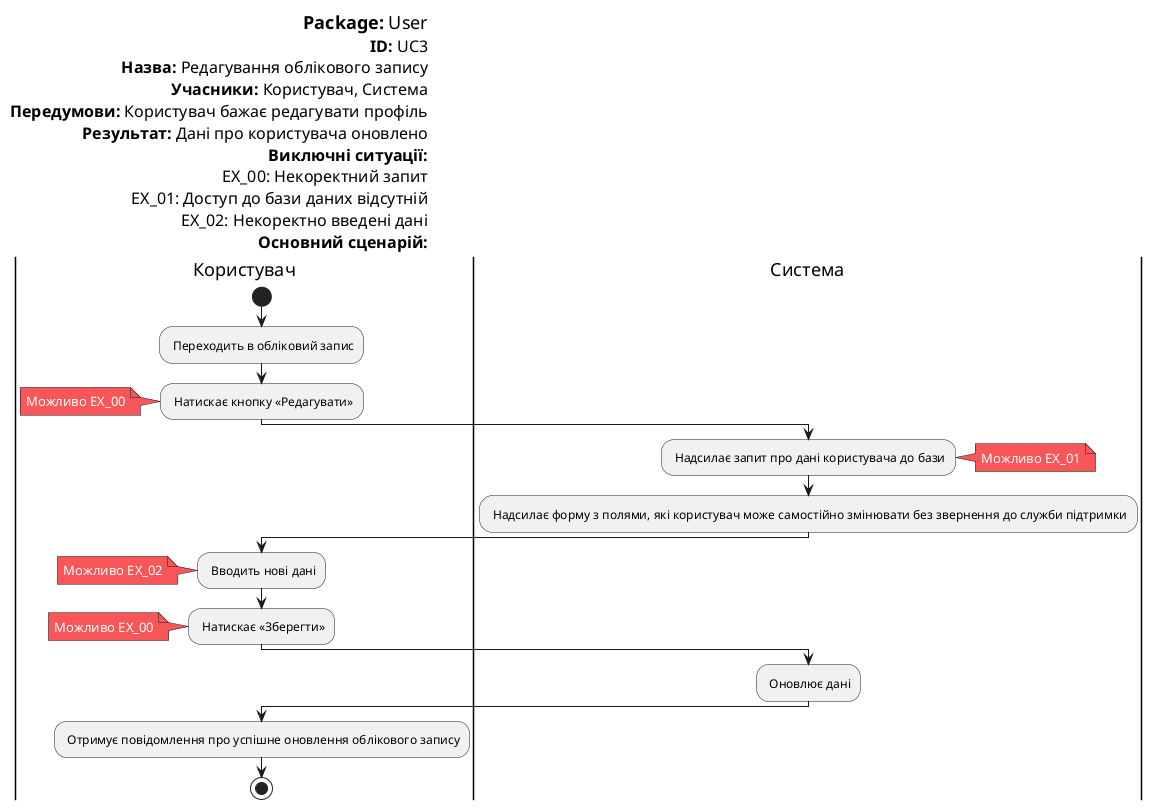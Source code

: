 @startuml 

left header
<font color=000 size=18><b>Package:</b> User
<font color=000 size=16><b>ID:</b> UC3
<font color=000 size=16><b>Назва:</b> Редагування облікового запису
<font color=000 size=16><b>Учасники:</b> Користувач, Система
<font color=000 size=16><b>Передумови:</b> Користувач бажає редагувати профіль
<font color=000 size=16><b>Результат:</b> Дані про користувача оновлено
<font color=000 size=16><b>Виключні ситуації:</b>
<font color=000 size=16>EX_00: Некоректний запит
<font color=000 size=16>EX_01: Доступ до бази даних відсутній
<font color=000 size=16>EX_02: Некоректно введені дані
<font color=000 size=16><b>Основний сценарій:</b>
end header

skinparam	shadowing false
skinparam Note {
	BackgroundColor #f85658
	FontColor #ffffff
}

|Користувач|
start
: Переходить в обліковий запис;

: Натискає кнопку «Редагувати»;
note left
Можливо ЕХ_00
end note

|Система|
: Надсилає запит про дані користувача до бази;
note right
Можливо ЕХ_01
end note

: Надсилає форму з полями, які користувач може самостійно змінювати без звернення до служби підтримки;

|Користувач|
: Вводить нові дані;
note left
Можливо ЕХ_02
end note

: Натискає «Зберегти»;
note left
Можливо ЕХ_00
end note

|Система|
: Оновлює дані;

|Користувач|
: Отримує повідомлення про успішне оновлення облікового запису;

stop;
@enduml
